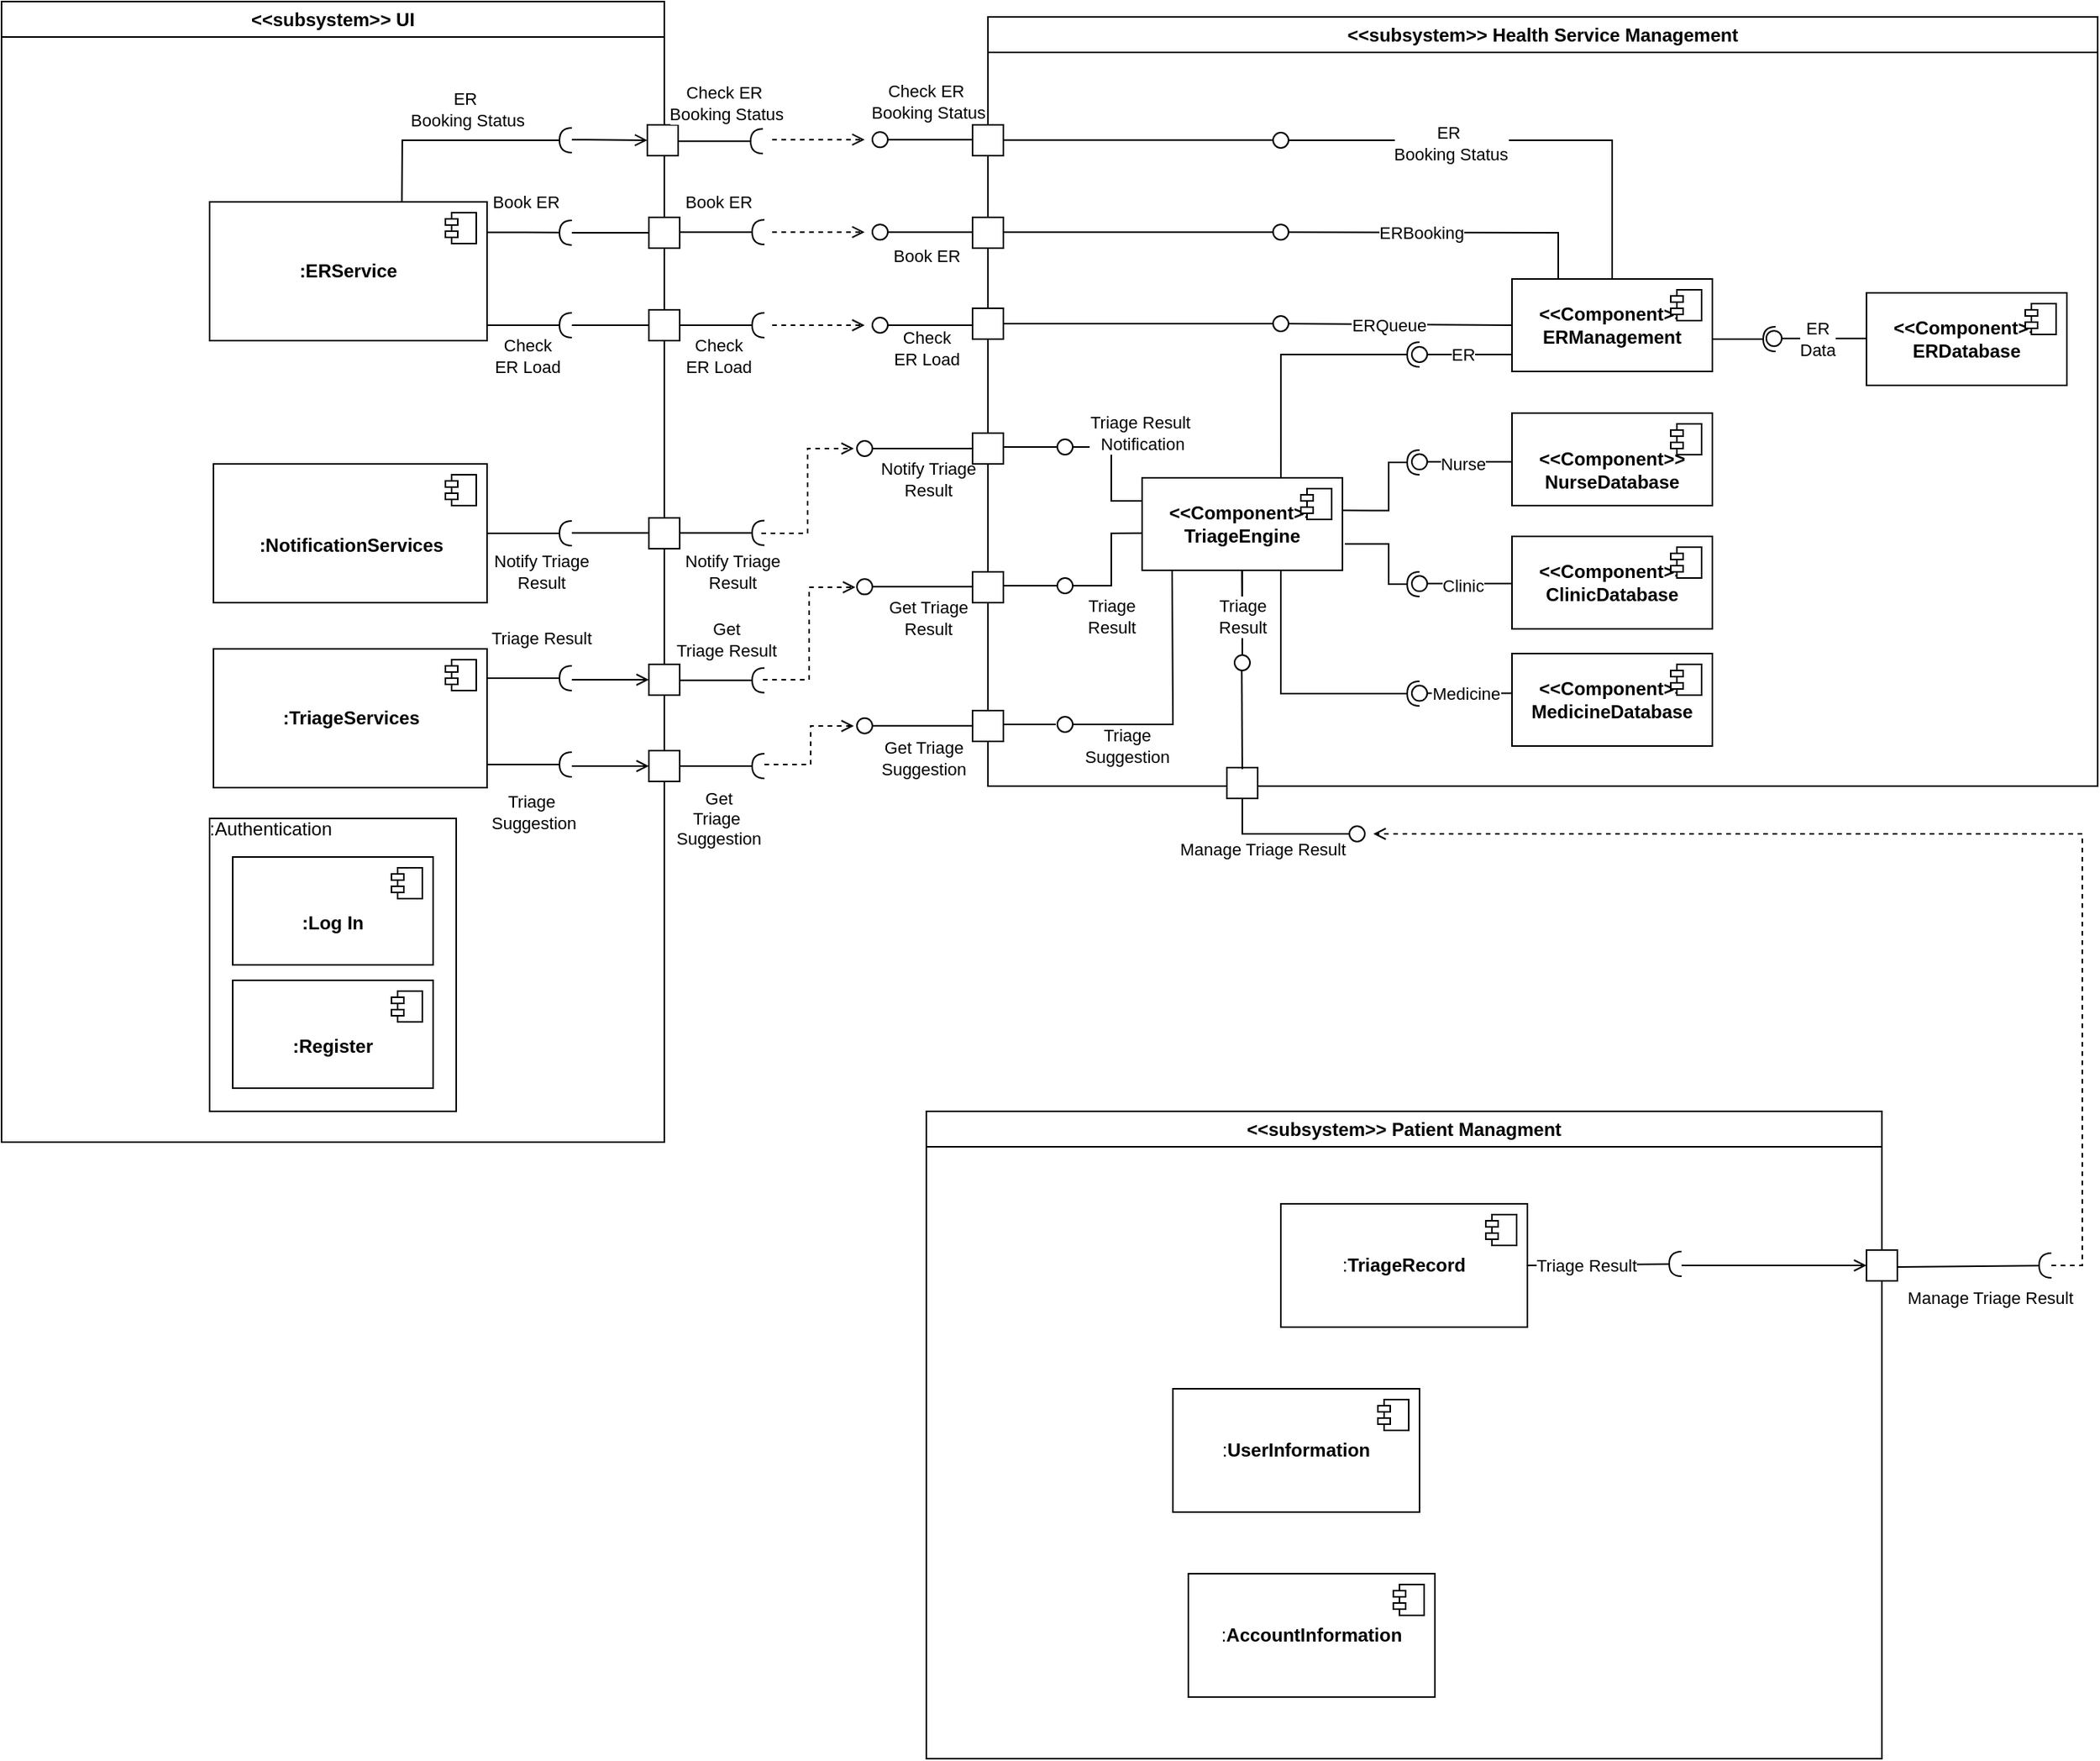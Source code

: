 <mxfile version="22.0.4" type="github">
  <diagram name="Page-1" id="Bvtf4x1M2FmmLPmgVMMP">
    <mxGraphModel dx="2284" dy="1811" grid="1" gridSize="10" guides="1" tooltips="1" connect="1" arrows="1" fold="1" page="1" pageScale="1" pageWidth="850" pageHeight="1100" math="0" shadow="0">
      <root>
        <mxCell id="0" />
        <mxCell id="1" parent="0" />
        <mxCell id="542AWMEH_CubDqkKcl6f-2" value="&amp;lt;&amp;lt;subsystem&amp;gt;&amp;gt; UI" style="swimlane;whiteSpace=wrap;html=1;" parent="1" vertex="1">
          <mxGeometry x="-330" y="-330" width="430" height="740" as="geometry" />
        </mxCell>
        <mxCell id="D7V-zqjvEWEseroNzZOa-314" value="" style="rounded=0;orthogonalLoop=1;jettySize=auto;html=1;endArrow=halfCircle;endFill=0;endSize=6;strokeWidth=1;sketch=0;fontSize=12;edgeStyle=elbowEdgeStyle;exitX=0.693;exitY=-0.006;exitDx=0;exitDy=0;exitPerimeter=0;" parent="542AWMEH_CubDqkKcl6f-2" source="D7V-zqjvEWEseroNzZOa-282" edge="1">
          <mxGeometry relative="1" as="geometry">
            <mxPoint x="315" y="94.58" as="sourcePoint" />
            <mxPoint x="370" y="90" as="targetPoint" />
            <Array as="points">
              <mxPoint x="260" y="110" />
            </Array>
          </mxGeometry>
        </mxCell>
        <mxCell id="D7V-zqjvEWEseroNzZOa-315" value="&lt;div&gt;ER&amp;nbsp;&lt;/div&gt;&lt;div&gt;Booking Status&lt;/div&gt;" style="edgeLabel;html=1;align=center;verticalAlign=middle;resizable=0;points=[];" parent="D7V-zqjvEWEseroNzZOa-314" vertex="1" connectable="0">
          <mxGeometry x="0.18" y="-2" relative="1" as="geometry">
            <mxPoint x="-7" y="-22" as="offset" />
          </mxGeometry>
        </mxCell>
        <mxCell id="D7V-zqjvEWEseroNzZOa-316" value="" style="endArrow=open;html=1;rounded=0;entryX=0;entryY=0.5;entryDx=0;entryDy=0;endFill=0;" parent="542AWMEH_CubDqkKcl6f-2" target="D7V-zqjvEWEseroNzZOa-317" edge="1">
          <mxGeometry width="50" height="50" relative="1" as="geometry">
            <mxPoint x="370" y="89.58" as="sourcePoint" />
            <mxPoint x="430" y="89.58" as="targetPoint" />
          </mxGeometry>
        </mxCell>
        <mxCell id="542AWMEH_CubDqkKcl6f-1" value="&amp;lt;&amp;lt;subsystem&amp;gt;&amp;gt; Health Service Management" style="swimlane;whiteSpace=wrap;html=1;glass=0;fillColor=#FFFFFF;" parent="1" vertex="1">
          <mxGeometry x="310" y="-320" width="720" height="499" as="geometry" />
        </mxCell>
        <mxCell id="D7V-zqjvEWEseroNzZOa-322" value="" style="endArrow=oval;html=1;rounded=0;endFill=0;endSize=10;exitX=0.5;exitY=0;exitDx=0;exitDy=0;edgeStyle=elbowEdgeStyle;" parent="542AWMEH_CubDqkKcl6f-1" source="D7V-zqjvEWEseroNzZOa-237" edge="1">
          <mxGeometry width="50" height="50" relative="1" as="geometry">
            <mxPoint x="370" y="140.43" as="sourcePoint" />
            <mxPoint x="190" y="80" as="targetPoint" />
            <Array as="points">
              <mxPoint x="405" y="90" />
            </Array>
          </mxGeometry>
        </mxCell>
        <mxCell id="D7V-zqjvEWEseroNzZOa-330" value="ER&amp;nbsp;&lt;div align=&quot;center&quot;&gt;Booking Status&lt;/div&gt;" style="edgeLabel;html=1;align=center;verticalAlign=middle;resizable=0;points=[];" parent="D7V-zqjvEWEseroNzZOa-322" vertex="1" connectable="0">
          <mxGeometry x="0.274" y="2" relative="1" as="geometry">
            <mxPoint x="-1" as="offset" />
          </mxGeometry>
        </mxCell>
        <mxCell id="D7V-zqjvEWEseroNzZOa-327" value="" style="rounded=0;whiteSpace=wrap;html=1;" parent="542AWMEH_CubDqkKcl6f-1" vertex="1">
          <mxGeometry x="-10" y="70" width="20" height="20" as="geometry" />
        </mxCell>
        <mxCell id="D7V-zqjvEWEseroNzZOa-329" value="" style="endArrow=none;html=1;rounded=0;" parent="542AWMEH_CubDqkKcl6f-1" edge="1">
          <mxGeometry width="50" height="50" relative="1" as="geometry">
            <mxPoint x="10" y="79.91" as="sourcePoint" />
            <mxPoint x="185" y="79.91" as="targetPoint" />
          </mxGeometry>
        </mxCell>
        <mxCell id="542AWMEH_CubDqkKcl6f-3" value="&amp;lt;&amp;lt;subsystem&amp;gt;&amp;gt; Patient Managment" style="swimlane;whiteSpace=wrap;html=1;" parent="1" vertex="1">
          <mxGeometry x="270" y="390" width="620" height="420" as="geometry" />
        </mxCell>
        <mxCell id="542AWMEH_CubDqkKcl6f-63" value=":&lt;b&gt;UserInformation&lt;/b&gt;" style="html=1;dropTarget=0;whiteSpace=wrap;" parent="542AWMEH_CubDqkKcl6f-3" vertex="1">
          <mxGeometry x="160" y="180" width="160" height="80" as="geometry" />
        </mxCell>
        <mxCell id="542AWMEH_CubDqkKcl6f-64" value="" style="shape=module;jettyWidth=8;jettyHeight=4;" parent="542AWMEH_CubDqkKcl6f-63" vertex="1">
          <mxGeometry x="1" width="20" height="20" relative="1" as="geometry">
            <mxPoint x="-27" y="7" as="offset" />
          </mxGeometry>
        </mxCell>
        <mxCell id="542AWMEH_CubDqkKcl6f-65" value=":&lt;b&gt;AccountInformation&lt;/b&gt;" style="html=1;dropTarget=0;whiteSpace=wrap;" parent="542AWMEH_CubDqkKcl6f-3" vertex="1">
          <mxGeometry x="170" y="300" width="160" height="80" as="geometry" />
        </mxCell>
        <mxCell id="542AWMEH_CubDqkKcl6f-66" value="" style="shape=module;jettyWidth=8;jettyHeight=4;" parent="542AWMEH_CubDqkKcl6f-65" vertex="1">
          <mxGeometry x="1" width="20" height="20" relative="1" as="geometry">
            <mxPoint x="-27" y="7" as="offset" />
          </mxGeometry>
        </mxCell>
        <mxCell id="542AWMEH_CubDqkKcl6f-78" value=":&lt;b&gt;TriageRecord&lt;/b&gt;" style="html=1;dropTarget=0;whiteSpace=wrap;" parent="542AWMEH_CubDqkKcl6f-3" vertex="1">
          <mxGeometry x="230" y="60" width="160" height="80" as="geometry" />
        </mxCell>
        <mxCell id="542AWMEH_CubDqkKcl6f-79" value="" style="shape=module;jettyWidth=8;jettyHeight=4;" parent="542AWMEH_CubDqkKcl6f-78" vertex="1">
          <mxGeometry x="1" width="20" height="20" relative="1" as="geometry">
            <mxPoint x="-27" y="7" as="offset" />
          </mxGeometry>
        </mxCell>
        <mxCell id="542AWMEH_CubDqkKcl6f-36" value="" style="rounded=0;orthogonalLoop=1;jettySize=auto;html=1;endArrow=halfCircle;endFill=0;endSize=6;strokeWidth=1;sketch=0;fontSize=12;curved=1;exitX=1;exitY=0.5;exitDx=0;exitDy=0;" parent="542AWMEH_CubDqkKcl6f-3" source="542AWMEH_CubDqkKcl6f-78" edge="1">
          <mxGeometry relative="1" as="geometry">
            <mxPoint x="230" y="99.41" as="sourcePoint" />
            <mxPoint x="490" y="99" as="targetPoint" />
          </mxGeometry>
        </mxCell>
        <mxCell id="D7V-zqjvEWEseroNzZOa-333" value="Triage Result" style="edgeLabel;html=1;align=center;verticalAlign=middle;resizable=0;points=[];" parent="542AWMEH_CubDqkKcl6f-36" vertex="1" connectable="0">
          <mxGeometry x="-0.24" relative="1" as="geometry">
            <mxPoint as="offset" />
          </mxGeometry>
        </mxCell>
        <mxCell id="D7V-zqjvEWEseroNzZOa-22" value="" style="endArrow=open;html=1;rounded=0;endFill=0;" parent="542AWMEH_CubDqkKcl6f-3" edge="1">
          <mxGeometry width="50" height="50" relative="1" as="geometry">
            <mxPoint x="490" y="100" as="sourcePoint" />
            <mxPoint x="610" y="100" as="targetPoint" />
          </mxGeometry>
        </mxCell>
        <mxCell id="D7V-zqjvEWEseroNzZOa-23" value="" style="rounded=0;whiteSpace=wrap;html=1;" parent="542AWMEH_CubDqkKcl6f-3" vertex="1">
          <mxGeometry x="610" y="90" width="20" height="20" as="geometry" />
        </mxCell>
        <mxCell id="542AWMEH_CubDqkKcl6f-47" value="" style="ellipse;whiteSpace=wrap;html=1;align=center;aspect=fixed;fillColor=none;strokeColor=none;resizable=0;perimeter=centerPerimeter;rotatable=0;allowArrows=0;points=[];outlineConnect=1;" parent="1" vertex="1">
          <mxGeometry x="160" y="-240" width="10" height="10" as="geometry" />
        </mxCell>
        <mxCell id="D7V-zqjvEWEseroNzZOa-20" value="" style="endArrow=oval;html=1;rounded=0;endFill=0;endSize=10;exitX=0.5;exitY=1;exitDx=0;exitDy=0;" parent="1" edge="1">
          <mxGeometry width="50" height="50" relative="1" as="geometry">
            <mxPoint x="475" y="187" as="sourcePoint" />
            <mxPoint x="549.5" y="210" as="targetPoint" />
            <Array as="points">
              <mxPoint x="475" y="210" />
            </Array>
          </mxGeometry>
        </mxCell>
        <mxCell id="D7V-zqjvEWEseroNzZOa-21" value="Manage Triage Result" style="edgeLabel;html=1;align=center;verticalAlign=middle;resizable=0;points=[];" parent="D7V-zqjvEWEseroNzZOa-20" vertex="1" connectable="0">
          <mxGeometry x="0.06" y="1" relative="1" as="geometry">
            <mxPoint x="-16" y="11" as="offset" />
          </mxGeometry>
        </mxCell>
        <mxCell id="D7V-zqjvEWEseroNzZOa-24" value="" style="rounded=0;orthogonalLoop=1;jettySize=auto;html=1;endArrow=halfCircle;endFill=0;endSize=6;strokeWidth=1;sketch=0;fontSize=12;curved=1;exitX=1;exitY=0.5;exitDx=0;exitDy=0;" parent="1" edge="1">
          <mxGeometry relative="1" as="geometry">
            <mxPoint x="900" y="491" as="sourcePoint" />
            <mxPoint x="1000" y="490" as="targetPoint" />
          </mxGeometry>
        </mxCell>
        <mxCell id="D7V-zqjvEWEseroNzZOa-26" value="Manage Triage Result" style="edgeLabel;html=1;align=center;verticalAlign=middle;resizable=0;points=[];" parent="D7V-zqjvEWEseroNzZOa-24" vertex="1" connectable="0">
          <mxGeometry x="0.18" y="-2" relative="1" as="geometry">
            <mxPoint x="1" y="18" as="offset" />
          </mxGeometry>
        </mxCell>
        <mxCell id="D7V-zqjvEWEseroNzZOa-25" value="" style="endArrow=open;html=1;rounded=0;endFill=0;dashed=1;" parent="1" edge="1">
          <mxGeometry width="50" height="50" relative="1" as="geometry">
            <mxPoint x="1000" y="490" as="sourcePoint" />
            <mxPoint x="560" y="210" as="targetPoint" />
            <Array as="points">
              <mxPoint x="1020" y="490" />
              <mxPoint x="1020" y="370" />
              <mxPoint x="1020" y="210" />
            </Array>
          </mxGeometry>
        </mxCell>
        <mxCell id="D7V-zqjvEWEseroNzZOa-39" value="" style="rounded=0;orthogonalLoop=1;jettySize=auto;html=1;endArrow=halfCircle;endFill=0;endSize=6;strokeWidth=1;sketch=0;fontSize=12;curved=1;exitX=1;exitY=0.5;exitDx=0;exitDy=0;" parent="1" edge="1">
          <mxGeometry relative="1" as="geometry">
            <mxPoint x="110" y="-120" as="sourcePoint" />
            <mxPoint x="165" y="-120" as="targetPoint" />
          </mxGeometry>
        </mxCell>
        <mxCell id="D7V-zqjvEWEseroNzZOa-41" value="" style="endArrow=open;html=1;rounded=0;dashed=1;endFill=0;" parent="1" edge="1">
          <mxGeometry width="50" height="50" relative="1" as="geometry">
            <mxPoint x="170" y="-120" as="sourcePoint" />
            <mxPoint x="230" y="-120" as="targetPoint" />
          </mxGeometry>
        </mxCell>
        <mxCell id="D7V-zqjvEWEseroNzZOa-94" value="" style="rounded=0;orthogonalLoop=1;jettySize=auto;html=1;endArrow=halfCircle;endFill=0;endSize=6;strokeWidth=1;sketch=0;fontSize=12;curved=1;exitX=1;exitY=0.5;exitDx=0;exitDy=0;" parent="1" edge="1">
          <mxGeometry relative="1" as="geometry">
            <mxPoint x="110" y="14.71" as="sourcePoint" />
            <mxPoint x="165" y="14.71" as="targetPoint" />
          </mxGeometry>
        </mxCell>
        <mxCell id="D7V-zqjvEWEseroNzZOa-96" value="" style="endArrow=open;html=1;rounded=0;dashed=1;endFill=0;" parent="1" edge="1">
          <mxGeometry width="50" height="50" relative="1" as="geometry">
            <mxPoint x="163" y="15" as="sourcePoint" />
            <mxPoint x="223" y="-40" as="targetPoint" />
            <Array as="points">
              <mxPoint x="193" y="15" />
              <mxPoint x="193" y="-40" />
            </Array>
          </mxGeometry>
        </mxCell>
        <mxCell id="D7V-zqjvEWEseroNzZOa-101" value="" style="rounded=0;orthogonalLoop=1;jettySize=auto;html=1;endArrow=halfCircle;endFill=0;endSize=6;strokeWidth=1;sketch=0;fontSize=12;curved=1;exitX=1;exitY=0.5;exitDx=0;exitDy=0;" parent="1" edge="1">
          <mxGeometry relative="1" as="geometry">
            <mxPoint x="110" y="166" as="sourcePoint" />
            <mxPoint x="165" y="166" as="targetPoint" />
          </mxGeometry>
        </mxCell>
        <mxCell id="D7V-zqjvEWEseroNzZOa-107" value="" style="rounded=0;orthogonalLoop=1;jettySize=auto;html=1;endArrow=halfCircle;endFill=0;endSize=6;strokeWidth=1;sketch=0;fontSize=12;curved=1;exitX=1;exitY=0.5;exitDx=0;exitDy=0;" parent="1" edge="1">
          <mxGeometry relative="1" as="geometry">
            <mxPoint x="110" y="110.35" as="sourcePoint" />
            <mxPoint x="165" y="110.35" as="targetPoint" />
          </mxGeometry>
        </mxCell>
        <mxCell id="D7V-zqjvEWEseroNzZOa-113" value="" style="endArrow=open;html=1;rounded=0;dashed=1;endFill=0;" parent="1" edge="1">
          <mxGeometry width="50" height="50" relative="1" as="geometry">
            <mxPoint x="164" y="110" as="sourcePoint" />
            <mxPoint x="224" y="50" as="targetPoint" />
            <Array as="points">
              <mxPoint x="194" y="110" />
              <mxPoint x="194" y="50" />
            </Array>
          </mxGeometry>
        </mxCell>
        <mxCell id="D7V-zqjvEWEseroNzZOa-120" value="" style="endArrow=open;html=1;rounded=0;dashed=1;endFill=0;" parent="1" edge="1">
          <mxGeometry width="50" height="50" relative="1" as="geometry">
            <mxPoint x="165" y="165" as="sourcePoint" />
            <mxPoint x="223" y="140" as="targetPoint" />
            <Array as="points">
              <mxPoint x="195" y="165" />
              <mxPoint x="195" y="140" />
            </Array>
          </mxGeometry>
        </mxCell>
        <mxCell id="D7V-zqjvEWEseroNzZOa-157" value="" style="ellipse;whiteSpace=wrap;html=1;align=center;aspect=fixed;fillColor=none;strokeColor=none;resizable=0;perimeter=centerPerimeter;rotatable=0;allowArrows=0;points=[];outlineConnect=1;" parent="1" vertex="1">
          <mxGeometry x="230" y="130" width="10" height="10" as="geometry" />
        </mxCell>
        <mxCell id="D7V-zqjvEWEseroNzZOa-158" value="" style="ellipse;whiteSpace=wrap;html=1;align=center;aspect=fixed;fillColor=none;strokeColor=none;resizable=0;perimeter=centerPerimeter;rotatable=0;allowArrows=0;points=[];outlineConnect=1;" parent="1" vertex="1">
          <mxGeometry x="230" y="110" width="10" height="10" as="geometry" />
        </mxCell>
        <mxCell id="D7V-zqjvEWEseroNzZOa-159" value="" style="endArrow=oval;html=1;rounded=0;endFill=0;endSize=10;" parent="1" edge="1">
          <mxGeometry width="50" height="50" relative="1" as="geometry">
            <mxPoint x="300" y="-120" as="sourcePoint" />
            <mxPoint x="240" y="-120" as="targetPoint" />
          </mxGeometry>
        </mxCell>
        <mxCell id="D7V-zqjvEWEseroNzZOa-160" value="&lt;div&gt;Check&lt;/div&gt;&lt;div&gt;ER Load&lt;/div&gt;" style="edgeLabel;html=1;align=center;verticalAlign=middle;resizable=0;points=[];" parent="D7V-zqjvEWEseroNzZOa-159" vertex="1" connectable="0">
          <mxGeometry x="0.076" relative="1" as="geometry">
            <mxPoint x="2" y="15" as="offset" />
          </mxGeometry>
        </mxCell>
        <mxCell id="D7V-zqjvEWEseroNzZOa-163" value="" style="endArrow=oval;html=1;rounded=0;endFill=0;endSize=10;" parent="1" edge="1">
          <mxGeometry width="50" height="50" relative="1" as="geometry">
            <mxPoint x="300" y="-40" as="sourcePoint" />
            <mxPoint x="230" y="-40" as="targetPoint" />
          </mxGeometry>
        </mxCell>
        <mxCell id="D7V-zqjvEWEseroNzZOa-164" value="&lt;div&gt;Notify Triage&lt;/div&gt;&lt;div&gt;Result&lt;br&gt;&lt;/div&gt;" style="edgeLabel;html=1;align=center;verticalAlign=middle;resizable=0;points=[];" parent="D7V-zqjvEWEseroNzZOa-163" vertex="1" connectable="0">
          <mxGeometry x="0.076" relative="1" as="geometry">
            <mxPoint x="8" y="20" as="offset" />
          </mxGeometry>
        </mxCell>
        <mxCell id="D7V-zqjvEWEseroNzZOa-165" value="" style="endArrow=oval;html=1;rounded=0;endFill=0;endSize=10;" parent="1" edge="1">
          <mxGeometry width="50" height="50" relative="1" as="geometry">
            <mxPoint x="300" y="49.68" as="sourcePoint" />
            <mxPoint x="230" y="49.68" as="targetPoint" />
          </mxGeometry>
        </mxCell>
        <mxCell id="D7V-zqjvEWEseroNzZOa-166" value="&lt;div&gt;Get Triage&lt;/div&gt;&lt;div&gt;Result&lt;br&gt;&lt;/div&gt;" style="edgeLabel;html=1;align=center;verticalAlign=middle;resizable=0;points=[];" parent="D7V-zqjvEWEseroNzZOa-165" vertex="1" connectable="0">
          <mxGeometry x="0.076" relative="1" as="geometry">
            <mxPoint x="8" y="20" as="offset" />
          </mxGeometry>
        </mxCell>
        <mxCell id="D7V-zqjvEWEseroNzZOa-168" value="" style="endArrow=oval;html=1;rounded=0;endFill=0;endSize=10;" parent="1" edge="1">
          <mxGeometry width="50" height="50" relative="1" as="geometry">
            <mxPoint x="300" y="139.84" as="sourcePoint" />
            <mxPoint x="230" y="139.84" as="targetPoint" />
          </mxGeometry>
        </mxCell>
        <mxCell id="D7V-zqjvEWEseroNzZOa-169" value="&lt;div&gt;Get Triage&lt;/div&gt;&lt;div&gt;Suggestion&lt;br&gt;&lt;/div&gt;" style="edgeLabel;html=1;align=center;verticalAlign=middle;resizable=0;points=[];" parent="D7V-zqjvEWEseroNzZOa-168" vertex="1" connectable="0">
          <mxGeometry x="0.076" relative="1" as="geometry">
            <mxPoint x="5" y="21" as="offset" />
          </mxGeometry>
        </mxCell>
        <mxCell id="D7V-zqjvEWEseroNzZOa-173" value=":Authentication" style="verticalAlign=top;align=left;overflow=fill;fontSize=12;fontFamily=Helvetica;html=1;whiteSpace=wrap;" parent="1" vertex="1">
          <mxGeometry x="-195" y="200" width="160" height="190" as="geometry" />
        </mxCell>
        <mxCell id="D7V-zqjvEWEseroNzZOa-176" value="&lt;br&gt;&lt;b&gt;:Register&lt;/b&gt;" style="html=1;dropTarget=0;whiteSpace=wrap;" parent="1" vertex="1">
          <mxGeometry x="-180" y="305" width="130" height="70" as="geometry" />
        </mxCell>
        <mxCell id="D7V-zqjvEWEseroNzZOa-177" value="" style="shape=module;jettyWidth=8;jettyHeight=4;" parent="D7V-zqjvEWEseroNzZOa-176" vertex="1">
          <mxGeometry x="1" width="20" height="20" relative="1" as="geometry">
            <mxPoint x="-27" y="7" as="offset" />
          </mxGeometry>
        </mxCell>
        <mxCell id="D7V-zqjvEWEseroNzZOa-178" value="&lt;br&gt;&lt;b&gt;:Log In&lt;/b&gt;" style="html=1;dropTarget=0;whiteSpace=wrap;" parent="1" vertex="1">
          <mxGeometry x="-180" y="225" width="130" height="70" as="geometry" />
        </mxCell>
        <mxCell id="D7V-zqjvEWEseroNzZOa-199" value="" style="ellipse;whiteSpace=wrap;html=1;align=center;aspect=fixed;fillColor=none;strokeColor=none;resizable=0;perimeter=centerPerimeter;rotatable=0;allowArrows=0;points=[];outlineConnect=1;" parent="1" vertex="1">
          <mxGeometry x="-100" y="285" width="10" height="10" as="geometry" />
        </mxCell>
        <mxCell id="D7V-zqjvEWEseroNzZOa-213" value="" style="rounded=0;orthogonalLoop=1;jettySize=auto;html=1;endArrow=halfCircle;endFill=0;endSize=6;strokeWidth=1;sketch=0;fontSize=12;curved=1;exitX=1;exitY=0.5;exitDx=0;exitDy=0;" parent="1" edge="1">
          <mxGeometry relative="1" as="geometry">
            <mxPoint x="110" y="-180.32" as="sourcePoint" />
            <mxPoint x="165" y="-180.32" as="targetPoint" />
          </mxGeometry>
        </mxCell>
        <mxCell id="D7V-zqjvEWEseroNzZOa-215" value="" style="endArrow=open;html=1;rounded=0;dashed=1;endFill=0;" parent="1" edge="1">
          <mxGeometry width="50" height="50" relative="1" as="geometry">
            <mxPoint x="170" y="-180.43" as="sourcePoint" />
            <mxPoint x="230" y="-180.43" as="targetPoint" />
          </mxGeometry>
        </mxCell>
        <mxCell id="D7V-zqjvEWEseroNzZOa-216" value="" style="endArrow=oval;html=1;rounded=0;endFill=0;endSize=10;" parent="1" edge="1">
          <mxGeometry width="50" height="50" relative="1" as="geometry">
            <mxPoint x="300" y="-180.43" as="sourcePoint" />
            <mxPoint x="240" y="-180.43" as="targetPoint" />
          </mxGeometry>
        </mxCell>
        <mxCell id="D7V-zqjvEWEseroNzZOa-217" value="Book ER" style="edgeLabel;html=1;align=center;verticalAlign=middle;resizable=0;points=[];" parent="D7V-zqjvEWEseroNzZOa-216" vertex="1" connectable="0">
          <mxGeometry x="0.076" relative="1" as="geometry">
            <mxPoint x="2" y="15" as="offset" />
          </mxGeometry>
        </mxCell>
        <mxCell id="D7V-zqjvEWEseroNzZOa-228" value="" style="endArrow=none;html=1;rounded=0;exitX=0.5;exitY=0;exitDx=0;exitDy=0;" parent="1" edge="1">
          <mxGeometry width="50" height="50" relative="1" as="geometry">
            <mxPoint x="475.0" y="89" as="sourcePoint" />
            <mxPoint x="474.66" y="25" as="targetPoint" />
          </mxGeometry>
        </mxCell>
        <mxCell id="D7V-zqjvEWEseroNzZOa-229" value="" style="rounded=0;whiteSpace=wrap;html=1;" parent="1" vertex="1">
          <mxGeometry x="465" y="167" width="20" height="20" as="geometry" />
        </mxCell>
        <mxCell id="D7V-zqjvEWEseroNzZOa-230" value="&lt;div&gt;&lt;b&gt;&amp;lt;&amp;lt;Component&amp;gt;&amp;gt;&lt;/b&gt;&lt;/div&gt;&lt;b&gt;ERDatabase&lt;/b&gt;" style="html=1;dropTarget=0;whiteSpace=wrap;" parent="1" vertex="1">
          <mxGeometry x="880" y="-141" width="130" height="60" as="geometry" />
        </mxCell>
        <mxCell id="D7V-zqjvEWEseroNzZOa-231" value="" style="shape=module;jettyWidth=8;jettyHeight=4;" parent="D7V-zqjvEWEseroNzZOa-230" vertex="1">
          <mxGeometry x="1" width="20" height="20" relative="1" as="geometry">
            <mxPoint x="-27" y="7" as="offset" />
          </mxGeometry>
        </mxCell>
        <mxCell id="D7V-zqjvEWEseroNzZOa-232" value="" style="rounded=0;whiteSpace=wrap;html=1;" parent="1" vertex="1">
          <mxGeometry x="300" y="-190" width="20" height="20" as="geometry" />
        </mxCell>
        <mxCell id="D7V-zqjvEWEseroNzZOa-233" value="" style="endArrow=none;html=1;rounded=0;" parent="1" edge="1">
          <mxGeometry width="50" height="50" relative="1" as="geometry">
            <mxPoint x="320" y="-180.43" as="sourcePoint" />
            <mxPoint x="495" y="-180.43" as="targetPoint" />
          </mxGeometry>
        </mxCell>
        <mxCell id="D7V-zqjvEWEseroNzZOa-234" value="" style="endArrow=oval;html=1;rounded=0;endFill=0;exitX=0;exitY=0.5;exitDx=0;exitDy=0;endSize=10;" parent="1" edge="1">
          <mxGeometry width="50" height="50" relative="1" as="geometry">
            <mxPoint x="880" y="-111.43" as="sourcePoint" />
            <mxPoint x="820" y="-111.43" as="targetPoint" />
          </mxGeometry>
        </mxCell>
        <mxCell id="D7V-zqjvEWEseroNzZOa-235" value="&lt;div&gt;ER&lt;/div&gt;&lt;div&gt;Data&lt;/div&gt;" style="edgeLabel;html=1;align=center;verticalAlign=middle;resizable=0;points=[];" parent="D7V-zqjvEWEseroNzZOa-234" vertex="1" connectable="0">
          <mxGeometry x="0.076" relative="1" as="geometry">
            <mxPoint as="offset" />
          </mxGeometry>
        </mxCell>
        <mxCell id="D7V-zqjvEWEseroNzZOa-236" value="" style="rounded=0;orthogonalLoop=1;jettySize=auto;html=1;endArrow=halfCircle;endFill=0;endSize=6;strokeWidth=1;sketch=0;fontSize=12;exitX=1;exitY=0.5;exitDx=0;exitDy=0;edgeStyle=orthogonalEdgeStyle;" parent="1" edge="1">
          <mxGeometry relative="1" as="geometry">
            <mxPoint x="780" y="-111" as="sourcePoint" />
            <mxPoint x="821" y="-111" as="targetPoint" />
            <Array as="points">
              <mxPoint x="790" y="-111" />
              <mxPoint x="790" y="-111" />
            </Array>
          </mxGeometry>
        </mxCell>
        <mxCell id="D7V-zqjvEWEseroNzZOa-237" value="&lt;div&gt;&lt;b&gt;&amp;lt;&amp;lt;Component&amp;gt;&amp;gt;&lt;/b&gt;&lt;/div&gt;&lt;b&gt;ERManagement&lt;/b&gt;" style="html=1;dropTarget=0;whiteSpace=wrap;" parent="1" vertex="1">
          <mxGeometry x="650" y="-150" width="130" height="60" as="geometry" />
        </mxCell>
        <mxCell id="D7V-zqjvEWEseroNzZOa-238" value="" style="shape=module;jettyWidth=8;jettyHeight=4;" parent="D7V-zqjvEWEseroNzZOa-237" vertex="1">
          <mxGeometry x="1" width="20" height="20" relative="1" as="geometry">
            <mxPoint x="-27" y="7" as="offset" />
          </mxGeometry>
        </mxCell>
        <mxCell id="D7V-zqjvEWEseroNzZOa-239" value="&lt;div&gt;&lt;b&gt;&amp;lt;&amp;lt;Component&amp;gt;&amp;gt;&lt;/b&gt;&lt;/div&gt;&lt;div&gt;&lt;b&gt;TriageEngine&lt;/b&gt;&lt;/div&gt;" style="html=1;dropTarget=0;whiteSpace=wrap;" parent="1" vertex="1">
          <mxGeometry x="410" y="-21" width="130" height="60" as="geometry" />
        </mxCell>
        <mxCell id="D7V-zqjvEWEseroNzZOa-240" value="" style="shape=module;jettyWidth=8;jettyHeight=4;" parent="D7V-zqjvEWEseroNzZOa-239" vertex="1">
          <mxGeometry x="1" width="20" height="20" relative="1" as="geometry">
            <mxPoint x="-27" y="7" as="offset" />
          </mxGeometry>
        </mxCell>
        <mxCell id="D7V-zqjvEWEseroNzZOa-241" value="&lt;br&gt;&lt;div&gt;&lt;b&gt;&amp;lt;&amp;lt;Component&amp;gt;&amp;gt;&lt;/b&gt;&lt;/div&gt;&lt;b&gt;NurseDatabase&lt;/b&gt;" style="html=1;dropTarget=0;whiteSpace=wrap;" parent="1" vertex="1">
          <mxGeometry x="650" y="-63" width="130" height="60" as="geometry" />
        </mxCell>
        <mxCell id="D7V-zqjvEWEseroNzZOa-242" value="" style="shape=module;jettyWidth=8;jettyHeight=4;" parent="D7V-zqjvEWEseroNzZOa-241" vertex="1">
          <mxGeometry x="1" width="20" height="20" relative="1" as="geometry">
            <mxPoint x="-27" y="7" as="offset" />
          </mxGeometry>
        </mxCell>
        <mxCell id="D7V-zqjvEWEseroNzZOa-243" value="&lt;div&gt;&lt;b&gt;&amp;lt;&amp;lt;Component&amp;gt;&amp;gt;&lt;/b&gt;&lt;/div&gt;&lt;b&gt;MedicineDatabase&lt;/b&gt;" style="html=1;dropTarget=0;whiteSpace=wrap;" parent="1" vertex="1">
          <mxGeometry x="650" y="93" width="130" height="60" as="geometry" />
        </mxCell>
        <mxCell id="D7V-zqjvEWEseroNzZOa-244" value="" style="shape=module;jettyWidth=8;jettyHeight=4;" parent="D7V-zqjvEWEseroNzZOa-243" vertex="1">
          <mxGeometry x="1" width="20" height="20" relative="1" as="geometry">
            <mxPoint x="-27" y="7" as="offset" />
          </mxGeometry>
        </mxCell>
        <mxCell id="D7V-zqjvEWEseroNzZOa-245" value="" style="rounded=0;orthogonalLoop=1;jettySize=auto;html=1;endArrow=halfCircle;endFill=0;endSize=6;strokeWidth=1;sketch=0;fontSize=12;exitX=0.693;exitY=0.008;exitDx=0;exitDy=0;exitPerimeter=0;edgeStyle=orthogonalEdgeStyle;" parent="1" source="D7V-zqjvEWEseroNzZOa-239" edge="1">
          <mxGeometry relative="1" as="geometry">
            <mxPoint x="580" y="-101" as="sourcePoint" />
            <mxPoint x="590" y="-101" as="targetPoint" />
            <Array as="points">
              <mxPoint x="500" y="-101" />
            </Array>
          </mxGeometry>
        </mxCell>
        <mxCell id="D7V-zqjvEWEseroNzZOa-246" value="" style="rounded=0;orthogonalLoop=1;jettySize=auto;html=1;endArrow=halfCircle;endFill=0;endSize=6;strokeWidth=1;sketch=0;fontSize=12;exitX=0.996;exitY=0.353;exitDx=0;exitDy=0;edgeStyle=orthogonalEdgeStyle;exitPerimeter=0;" parent="1" source="D7V-zqjvEWEseroNzZOa-239" edge="1">
          <mxGeometry relative="1" as="geometry">
            <mxPoint x="540" y="-71" as="sourcePoint" />
            <mxPoint x="590" y="-31" as="targetPoint" />
            <Array as="points">
              <mxPoint x="570" />
              <mxPoint x="570" y="-31" />
            </Array>
          </mxGeometry>
        </mxCell>
        <mxCell id="D7V-zqjvEWEseroNzZOa-247" value="" style="rounded=0;orthogonalLoop=1;jettySize=auto;html=1;endArrow=halfCircle;endFill=0;endSize=6;strokeWidth=1;sketch=0;fontSize=12;edgeStyle=orthogonalEdgeStyle;" parent="1" edge="1">
          <mxGeometry relative="1" as="geometry">
            <mxPoint x="500" y="39" as="sourcePoint" />
            <mxPoint x="590" y="119" as="targetPoint" />
            <Array as="points">
              <mxPoint x="500" y="119" />
            </Array>
          </mxGeometry>
        </mxCell>
        <mxCell id="D7V-zqjvEWEseroNzZOa-248" value="" style="endArrow=oval;html=1;rounded=0;endFill=0;exitX=0;exitY=0.5;exitDx=0;exitDy=0;endSize=10;" parent="1" edge="1">
          <mxGeometry width="50" height="50" relative="1" as="geometry">
            <mxPoint x="650" y="-31.33" as="sourcePoint" />
            <mxPoint x="590" y="-31.33" as="targetPoint" />
          </mxGeometry>
        </mxCell>
        <mxCell id="D7V-zqjvEWEseroNzZOa-249" value="Nurse" style="edgeLabel;html=1;align=center;verticalAlign=middle;resizable=0;points=[];" parent="D7V-zqjvEWEseroNzZOa-248" vertex="1" connectable="0">
          <mxGeometry x="0.06" y="1" relative="1" as="geometry">
            <mxPoint as="offset" />
          </mxGeometry>
        </mxCell>
        <mxCell id="D7V-zqjvEWEseroNzZOa-250" value="Medicine" style="endArrow=oval;html=1;rounded=0;endFill=0;exitX=0;exitY=0.5;exitDx=0;exitDy=0;endSize=10;" parent="1" edge="1">
          <mxGeometry width="50" height="50" relative="1" as="geometry">
            <mxPoint x="650" y="118.76" as="sourcePoint" />
            <mxPoint x="590" y="118.76" as="targetPoint" />
            <mxPoint as="offset" />
          </mxGeometry>
        </mxCell>
        <mxCell id="D7V-zqjvEWEseroNzZOa-251" value="&lt;div&gt;&lt;b&gt;&amp;lt;&amp;lt;Component&amp;gt;&amp;gt;&lt;/b&gt;&lt;/div&gt;&lt;b&gt;ClinicDatabase&lt;/b&gt;" style="html=1;dropTarget=0;whiteSpace=wrap;" parent="1" vertex="1">
          <mxGeometry x="650" y="17" width="130" height="60" as="geometry" />
        </mxCell>
        <mxCell id="D7V-zqjvEWEseroNzZOa-252" value="" style="shape=module;jettyWidth=8;jettyHeight=4;" parent="D7V-zqjvEWEseroNzZOa-251" vertex="1">
          <mxGeometry x="1" width="20" height="20" relative="1" as="geometry">
            <mxPoint x="-27" y="7" as="offset" />
          </mxGeometry>
        </mxCell>
        <mxCell id="D7V-zqjvEWEseroNzZOa-253" value="" style="rounded=0;orthogonalLoop=1;jettySize=auto;html=1;endArrow=halfCircle;endFill=0;endSize=6;strokeWidth=1;sketch=0;fontSize=12;edgeStyle=orthogonalEdgeStyle;exitX=1.012;exitY=0.715;exitDx=0;exitDy=0;exitPerimeter=0;" parent="1" source="D7V-zqjvEWEseroNzZOa-239" edge="1">
          <mxGeometry relative="1" as="geometry">
            <mxPoint x="520" y="39" as="sourcePoint" />
            <mxPoint x="590" y="48" as="targetPoint" />
            <Array as="points">
              <mxPoint x="570" y="22" />
              <mxPoint x="570" y="48" />
            </Array>
          </mxGeometry>
        </mxCell>
        <mxCell id="D7V-zqjvEWEseroNzZOa-254" value="" style="endArrow=oval;html=1;rounded=0;endFill=0;exitX=0;exitY=0.5;exitDx=0;exitDy=0;endSize=10;" parent="1" edge="1">
          <mxGeometry width="50" height="50" relative="1" as="geometry">
            <mxPoint x="650" y="47.67" as="sourcePoint" />
            <mxPoint x="590" y="47.67" as="targetPoint" />
          </mxGeometry>
        </mxCell>
        <mxCell id="D7V-zqjvEWEseroNzZOa-255" value="Clinic" style="edgeLabel;html=1;align=center;verticalAlign=middle;resizable=0;points=[];" parent="D7V-zqjvEWEseroNzZOa-254" vertex="1" connectable="0">
          <mxGeometry x="0.06" y="1" relative="1" as="geometry">
            <mxPoint as="offset" />
          </mxGeometry>
        </mxCell>
        <mxCell id="D7V-zqjvEWEseroNzZOa-256" value="" style="endArrow=oval;html=1;rounded=0;endFill=0;endSize=10;" parent="1" source="D7V-zqjvEWEseroNzZOa-239" edge="1">
          <mxGeometry width="50" height="50" relative="1" as="geometry">
            <mxPoint x="660" y="-21.33" as="sourcePoint" />
            <mxPoint x="475" y="99" as="targetPoint" />
          </mxGeometry>
        </mxCell>
        <mxCell id="D7V-zqjvEWEseroNzZOa-257" value="&lt;div&gt;Triage&lt;/div&gt;&lt;div&gt;Result&lt;br&gt;&lt;/div&gt;" style="edgeLabel;html=1;align=center;verticalAlign=middle;resizable=0;points=[];" parent="D7V-zqjvEWEseroNzZOa-256" vertex="1" connectable="0">
          <mxGeometry x="0.159" y="1" relative="1" as="geometry">
            <mxPoint x="-1" y="-5" as="offset" />
          </mxGeometry>
        </mxCell>
        <mxCell id="D7V-zqjvEWEseroNzZOa-258" value="" style="endArrow=oval;html=1;rounded=0;endFill=0;exitX=0;exitY=0.5;exitDx=0;exitDy=0;endSize=10;" parent="1" source="D7V-zqjvEWEseroNzZOa-237" edge="1">
          <mxGeometry width="50" height="50" relative="1" as="geometry">
            <mxPoint x="650" y="-121" as="sourcePoint" />
            <mxPoint x="500" y="-121" as="targetPoint" />
            <Array as="points" />
          </mxGeometry>
        </mxCell>
        <mxCell id="D7V-zqjvEWEseroNzZOa-259" value="ERQueue" style="edgeLabel;html=1;align=center;verticalAlign=middle;resizable=0;points=[];" parent="D7V-zqjvEWEseroNzZOa-258" vertex="1" connectable="0">
          <mxGeometry x="0.076" relative="1" as="geometry">
            <mxPoint as="offset" />
          </mxGeometry>
        </mxCell>
        <mxCell id="D7V-zqjvEWEseroNzZOa-260" value="" style="endArrow=none;html=1;rounded=0;" parent="1" source="D7V-zqjvEWEseroNzZOa-261" edge="1">
          <mxGeometry width="50" height="50" relative="1" as="geometry">
            <mxPoint x="325" y="-121" as="sourcePoint" />
            <mxPoint x="495" y="-121" as="targetPoint" />
          </mxGeometry>
        </mxCell>
        <mxCell id="D7V-zqjvEWEseroNzZOa-261" value="" style="rounded=0;whiteSpace=wrap;html=1;" parent="1" vertex="1">
          <mxGeometry x="300" y="-131" width="20" height="20" as="geometry" />
        </mxCell>
        <mxCell id="D7V-zqjvEWEseroNzZOa-262" value="" style="endArrow=oval;html=1;rounded=0;endFill=0;exitX=0;exitY=0.25;exitDx=0;exitDy=0;endSize=10;" parent="1" source="D7V-zqjvEWEseroNzZOa-239" edge="1">
          <mxGeometry width="50" height="50" relative="1" as="geometry">
            <mxPoint x="510" y="-41" as="sourcePoint" />
            <mxPoint x="360" y="-41" as="targetPoint" />
            <Array as="points">
              <mxPoint x="390" y="-6" />
              <mxPoint x="390" y="-41" />
            </Array>
          </mxGeometry>
        </mxCell>
        <mxCell id="D7V-zqjvEWEseroNzZOa-263" value="&lt;div&gt;Triage Result&amp;nbsp;&lt;/div&gt;&lt;div&gt;Notification&lt;/div&gt;" style="edgeLabel;html=1;align=center;verticalAlign=middle;resizable=0;points=[];" parent="D7V-zqjvEWEseroNzZOa-262" vertex="1" connectable="0">
          <mxGeometry x="0.076" relative="1" as="geometry">
            <mxPoint x="20" y="-19" as="offset" />
          </mxGeometry>
        </mxCell>
        <mxCell id="D7V-zqjvEWEseroNzZOa-264" value="" style="endArrow=oval;html=1;rounded=0;endFill=0;exitX=0.003;exitY=0.597;exitDx=0;exitDy=0;endSize=10;exitPerimeter=0;" parent="1" source="D7V-zqjvEWEseroNzZOa-239" edge="1">
          <mxGeometry width="50" height="50" relative="1" as="geometry">
            <mxPoint x="410" y="-1" as="sourcePoint" />
            <mxPoint x="360" y="49" as="targetPoint" />
            <Array as="points">
              <mxPoint x="390" y="15" />
              <mxPoint x="390" y="49" />
            </Array>
          </mxGeometry>
        </mxCell>
        <mxCell id="D7V-zqjvEWEseroNzZOa-265" value="&lt;div&gt;Triage&lt;/div&gt;&lt;div&gt;Result&lt;/div&gt;" style="edgeLabel;html=1;align=center;verticalAlign=middle;resizable=0;points=[];" parent="D7V-zqjvEWEseroNzZOa-264" vertex="1" connectable="0">
          <mxGeometry x="0.076" relative="1" as="geometry">
            <mxPoint y="29" as="offset" />
          </mxGeometry>
        </mxCell>
        <mxCell id="D7V-zqjvEWEseroNzZOa-266" value="" style="endArrow=oval;html=1;rounded=0;endFill=0;endSize=10;" parent="1" edge="1">
          <mxGeometry width="50" height="50" relative="1" as="geometry">
            <mxPoint x="650" y="-101" as="sourcePoint" />
            <mxPoint x="590" y="-101" as="targetPoint" />
            <Array as="points" />
          </mxGeometry>
        </mxCell>
        <mxCell id="D7V-zqjvEWEseroNzZOa-267" value="ER" style="edgeLabel;html=1;align=center;verticalAlign=middle;resizable=0;points=[];" parent="D7V-zqjvEWEseroNzZOa-266" vertex="1" connectable="0">
          <mxGeometry x="0.076" relative="1" as="geometry">
            <mxPoint as="offset" />
          </mxGeometry>
        </mxCell>
        <mxCell id="D7V-zqjvEWEseroNzZOa-268" value="" style="endArrow=none;html=1;rounded=0;" parent="1" edge="1">
          <mxGeometry width="50" height="50" relative="1" as="geometry">
            <mxPoint x="315" y="49" as="sourcePoint" />
            <mxPoint x="355" y="49" as="targetPoint" />
          </mxGeometry>
        </mxCell>
        <mxCell id="D7V-zqjvEWEseroNzZOa-269" value="" style="endArrow=none;html=1;rounded=0;" parent="1" edge="1">
          <mxGeometry width="50" height="50" relative="1" as="geometry">
            <mxPoint x="315" y="-41" as="sourcePoint" />
            <mxPoint x="355" y="-41" as="targetPoint" />
          </mxGeometry>
        </mxCell>
        <mxCell id="D7V-zqjvEWEseroNzZOa-270" value="" style="endArrow=oval;html=1;rounded=0;endFill=0;exitX=0.15;exitY=0.992;exitDx=0;exitDy=0;endSize=10;exitPerimeter=0;" parent="1" source="D7V-zqjvEWEseroNzZOa-239" edge="1">
          <mxGeometry width="50" height="50" relative="1" as="geometry">
            <mxPoint x="440" y="79" as="sourcePoint" />
            <mxPoint x="360" y="139" as="targetPoint" />
            <Array as="points">
              <mxPoint x="430" y="139" />
            </Array>
          </mxGeometry>
        </mxCell>
        <mxCell id="D7V-zqjvEWEseroNzZOa-271" value="&lt;div&gt;Triage&lt;/div&gt;&lt;div&gt;Suggestion&lt;br&gt;&lt;/div&gt;" style="edgeLabel;html=1;align=center;verticalAlign=middle;resizable=0;points=[];" parent="D7V-zqjvEWEseroNzZOa-270" vertex="1" connectable="0">
          <mxGeometry x="0.076" relative="1" as="geometry">
            <mxPoint x="-30" y="23" as="offset" />
          </mxGeometry>
        </mxCell>
        <mxCell id="D7V-zqjvEWEseroNzZOa-272" value="" style="endArrow=none;html=1;rounded=0;" parent="1" edge="1">
          <mxGeometry width="50" height="50" relative="1" as="geometry">
            <mxPoint x="314" y="139" as="sourcePoint" />
            <mxPoint x="354" y="139" as="targetPoint" />
          </mxGeometry>
        </mxCell>
        <mxCell id="D7V-zqjvEWEseroNzZOa-273" value="" style="rounded=0;whiteSpace=wrap;html=1;" parent="1" vertex="1">
          <mxGeometry x="300" y="-50" width="20" height="20" as="geometry" />
        </mxCell>
        <mxCell id="D7V-zqjvEWEseroNzZOa-274" value="" style="rounded=0;whiteSpace=wrap;html=1;" parent="1" vertex="1">
          <mxGeometry x="300" y="40" width="20" height="20" as="geometry" />
        </mxCell>
        <mxCell id="D7V-zqjvEWEseroNzZOa-275" value="" style="rounded=0;whiteSpace=wrap;html=1;" parent="1" vertex="1">
          <mxGeometry x="300" y="130" width="20" height="20" as="geometry" />
        </mxCell>
        <mxCell id="D7V-zqjvEWEseroNzZOa-276" value="" style="endArrow=none;html=1;rounded=0;exitX=0.5;exitY=0;exitDx=0;exitDy=0;" parent="1" edge="1">
          <mxGeometry width="50" height="50" relative="1" as="geometry">
            <mxPoint x="475.0" y="168" as="sourcePoint" />
            <mxPoint x="474.66" y="104" as="targetPoint" />
          </mxGeometry>
        </mxCell>
        <mxCell id="D7V-zqjvEWEseroNzZOa-277" value="" style="endArrow=oval;html=1;rounded=0;endFill=0;endSize=10;" parent="1" edge="1">
          <mxGeometry width="50" height="50" relative="1" as="geometry">
            <mxPoint x="680" y="-150" as="sourcePoint" />
            <mxPoint x="500" y="-180.43" as="targetPoint" />
            <Array as="points">
              <mxPoint x="680" y="-180" />
            </Array>
          </mxGeometry>
        </mxCell>
        <mxCell id="D7V-zqjvEWEseroNzZOa-278" value="ERBooking" style="edgeLabel;html=1;align=center;verticalAlign=middle;resizable=0;points=[];" parent="D7V-zqjvEWEseroNzZOa-277" vertex="1" connectable="0">
          <mxGeometry x="0.174" y="2" relative="1" as="geometry">
            <mxPoint x="4" y="-2" as="offset" />
          </mxGeometry>
        </mxCell>
        <mxCell id="D7V-zqjvEWEseroNzZOa-279" value="" style="rounded=0;orthogonalLoop=1;jettySize=auto;html=1;endArrow=halfCircle;endFill=0;endSize=6;strokeWidth=1;sketch=0;fontSize=12;edgeStyle=elbowEdgeStyle;exitX=0.999;exitY=0.219;exitDx=0;exitDy=0;exitPerimeter=0;" parent="1" source="D7V-zqjvEWEseroNzZOa-282" edge="1">
          <mxGeometry relative="1" as="geometry">
            <mxPoint x="-10" y="-180" as="sourcePoint" />
            <mxPoint x="40" y="-180" as="targetPoint" />
            <Array as="points">
              <mxPoint x="10" y="-180" />
            </Array>
          </mxGeometry>
        </mxCell>
        <mxCell id="D7V-zqjvEWEseroNzZOa-280" value="Book ER" style="edgeLabel;html=1;align=center;verticalAlign=middle;resizable=0;points=[];" parent="D7V-zqjvEWEseroNzZOa-279" vertex="1" connectable="0">
          <mxGeometry x="0.18" y="-2" relative="1" as="geometry">
            <mxPoint x="-7" y="-22" as="offset" />
          </mxGeometry>
        </mxCell>
        <mxCell id="D7V-zqjvEWEseroNzZOa-281" value="" style="endArrow=none;html=1;rounded=0;" parent="1" edge="1">
          <mxGeometry width="50" height="50" relative="1" as="geometry">
            <mxPoint x="40" y="-180" as="sourcePoint" />
            <mxPoint x="100" y="-180" as="targetPoint" />
          </mxGeometry>
        </mxCell>
        <mxCell id="D7V-zqjvEWEseroNzZOa-282" value="&lt;b&gt;:ERService&lt;/b&gt;" style="html=1;dropTarget=0;whiteSpace=wrap;" parent="1" vertex="1">
          <mxGeometry x="-195" y="-200" width="180" height="90" as="geometry" />
        </mxCell>
        <mxCell id="D7V-zqjvEWEseroNzZOa-283" value="" style="shape=module;jettyWidth=8;jettyHeight=4;" parent="D7V-zqjvEWEseroNzZOa-282" vertex="1">
          <mxGeometry x="1" width="20" height="20" relative="1" as="geometry">
            <mxPoint x="-27" y="7" as="offset" />
          </mxGeometry>
        </mxCell>
        <mxCell id="D7V-zqjvEWEseroNzZOa-284" value="&lt;br&gt;&lt;b&gt;:NotificationServices&lt;br&gt;&lt;/b&gt;" style="html=1;dropTarget=0;whiteSpace=wrap;" parent="1" vertex="1">
          <mxGeometry x="-192.5" y="-30" width="177.5" height="90" as="geometry" />
        </mxCell>
        <mxCell id="D7V-zqjvEWEseroNzZOa-285" value="" style="shape=module;jettyWidth=8;jettyHeight=4;" parent="D7V-zqjvEWEseroNzZOa-284" vertex="1">
          <mxGeometry x="1" width="20" height="20" relative="1" as="geometry">
            <mxPoint x="-27" y="7" as="offset" />
          </mxGeometry>
        </mxCell>
        <mxCell id="D7V-zqjvEWEseroNzZOa-286" value="" style="shape=module;jettyWidth=8;jettyHeight=4;" parent="1" vertex="1">
          <mxGeometry x="-77" y="232" width="20" height="20" as="geometry" />
        </mxCell>
        <mxCell id="D7V-zqjvEWEseroNzZOa-287" value="" style="ellipse;whiteSpace=wrap;html=1;align=center;aspect=fixed;fillColor=none;strokeColor=none;resizable=0;perimeter=centerPerimeter;rotatable=0;allowArrows=0;points=[];outlineConnect=1;" parent="1" vertex="1">
          <mxGeometry x="-50" y="-90" width="10" height="10" as="geometry" />
        </mxCell>
        <mxCell id="D7V-zqjvEWEseroNzZOa-288" value="&lt;b&gt;:TriageServices&lt;br&gt;&lt;/b&gt;" style="html=1;dropTarget=0;whiteSpace=wrap;" parent="1" vertex="1">
          <mxGeometry x="-192.5" y="90" width="177.5" height="90" as="geometry" />
        </mxCell>
        <mxCell id="D7V-zqjvEWEseroNzZOa-289" value="" style="shape=module;jettyWidth=8;jettyHeight=4;" parent="D7V-zqjvEWEseroNzZOa-288" vertex="1">
          <mxGeometry x="1" width="20" height="20" relative="1" as="geometry">
            <mxPoint x="-27" y="7" as="offset" />
          </mxGeometry>
        </mxCell>
        <mxCell id="D7V-zqjvEWEseroNzZOa-290" value="" style="rounded=0;orthogonalLoop=1;jettySize=auto;html=1;endArrow=halfCircle;endFill=0;endSize=6;strokeWidth=1;sketch=0;fontSize=12;curved=1;exitX=1;exitY=0.5;exitDx=0;exitDy=0;" parent="1" edge="1">
          <mxGeometry relative="1" as="geometry">
            <mxPoint x="-15" y="-120" as="sourcePoint" />
            <mxPoint x="40" y="-120" as="targetPoint" />
          </mxGeometry>
        </mxCell>
        <mxCell id="D7V-zqjvEWEseroNzZOa-291" value="&lt;div&gt;Check&lt;/div&gt;&lt;div&gt;ER Load&lt;br&gt;&lt;/div&gt;" style="edgeLabel;html=1;align=center;verticalAlign=middle;resizable=0;points=[];" parent="D7V-zqjvEWEseroNzZOa-290" vertex="1" connectable="0">
          <mxGeometry x="0.18" y="-2" relative="1" as="geometry">
            <mxPoint x="-7" y="18" as="offset" />
          </mxGeometry>
        </mxCell>
        <mxCell id="D7V-zqjvEWEseroNzZOa-292" value="" style="endArrow=none;html=1;rounded=0;" parent="1" edge="1">
          <mxGeometry width="50" height="50" relative="1" as="geometry">
            <mxPoint x="40" y="-120" as="sourcePoint" />
            <mxPoint x="100" y="-120" as="targetPoint" />
          </mxGeometry>
        </mxCell>
        <mxCell id="D7V-zqjvEWEseroNzZOa-293" value="" style="rounded=0;orthogonalLoop=1;jettySize=auto;html=1;endArrow=halfCircle;endFill=0;endSize=6;strokeWidth=1;sketch=0;fontSize=12;curved=1;exitX=1;exitY=0.5;exitDx=0;exitDy=0;" parent="1" edge="1">
          <mxGeometry relative="1" as="geometry">
            <mxPoint x="-15" y="15" as="sourcePoint" />
            <mxPoint x="40" y="15" as="targetPoint" />
          </mxGeometry>
        </mxCell>
        <mxCell id="D7V-zqjvEWEseroNzZOa-294" value="&lt;div&gt;Notify Triage&lt;/div&gt;&lt;div&gt;Result&lt;br&gt;&lt;/div&gt;" style="edgeLabel;html=1;align=center;verticalAlign=middle;resizable=0;points=[];" parent="D7V-zqjvEWEseroNzZOa-293" vertex="1" connectable="0">
          <mxGeometry x="0.18" y="-2" relative="1" as="geometry">
            <mxPoint x="2" y="23" as="offset" />
          </mxGeometry>
        </mxCell>
        <mxCell id="D7V-zqjvEWEseroNzZOa-295" value="" style="endArrow=none;html=1;rounded=0;" parent="1" edge="1">
          <mxGeometry width="50" height="50" relative="1" as="geometry">
            <mxPoint x="40" y="14.71" as="sourcePoint" />
            <mxPoint x="100" y="14.71" as="targetPoint" />
          </mxGeometry>
        </mxCell>
        <mxCell id="D7V-zqjvEWEseroNzZOa-296" value="" style="rounded=0;orthogonalLoop=1;jettySize=auto;html=1;endArrow=halfCircle;endFill=0;endSize=6;strokeWidth=1;sketch=0;fontSize=12;curved=1;exitX=1;exitY=0.5;exitDx=0;exitDy=0;" parent="1" edge="1">
          <mxGeometry relative="1" as="geometry">
            <mxPoint x="-15" y="165" as="sourcePoint" />
            <mxPoint x="40" y="165" as="targetPoint" />
          </mxGeometry>
        </mxCell>
        <mxCell id="D7V-zqjvEWEseroNzZOa-297" value="&lt;div&gt;Triage&amp;nbsp;&lt;/div&gt;&lt;div&gt;Suggestion&lt;br&gt;&lt;/div&gt;" style="edgeLabel;html=1;align=center;verticalAlign=middle;resizable=0;points=[];" parent="D7V-zqjvEWEseroNzZOa-296" vertex="1" connectable="0">
          <mxGeometry x="0.18" y="-2" relative="1" as="geometry">
            <mxPoint x="-3" y="29" as="offset" />
          </mxGeometry>
        </mxCell>
        <mxCell id="D7V-zqjvEWEseroNzZOa-298" value="" style="endArrow=open;html=1;rounded=0;entryX=0;entryY=0.5;entryDx=0;entryDy=0;endFill=0;" parent="1" target="D7V-zqjvEWEseroNzZOa-308" edge="1">
          <mxGeometry width="50" height="50" relative="1" as="geometry">
            <mxPoint x="40" y="166" as="sourcePoint" />
            <mxPoint x="100" y="166" as="targetPoint" />
          </mxGeometry>
        </mxCell>
        <mxCell id="D7V-zqjvEWEseroNzZOa-299" value="" style="rounded=0;orthogonalLoop=1;jettySize=auto;html=1;endArrow=halfCircle;endFill=0;endSize=6;strokeWidth=1;sketch=0;fontSize=12;curved=1;exitX=1;exitY=0.5;exitDx=0;exitDy=0;" parent="1" edge="1">
          <mxGeometry relative="1" as="geometry">
            <mxPoint x="-15" y="109" as="sourcePoint" />
            <mxPoint x="40" y="109" as="targetPoint" />
          </mxGeometry>
        </mxCell>
        <mxCell id="D7V-zqjvEWEseroNzZOa-300" value="&lt;div&gt;Triage Result&lt;br&gt;&lt;/div&gt;" style="edgeLabel;html=1;align=center;verticalAlign=middle;resizable=0;points=[];" parent="D7V-zqjvEWEseroNzZOa-299" vertex="1" connectable="0">
          <mxGeometry x="0.18" y="-2" relative="1" as="geometry">
            <mxPoint x="2" y="-28" as="offset" />
          </mxGeometry>
        </mxCell>
        <mxCell id="D7V-zqjvEWEseroNzZOa-301" value="" style="endArrow=open;html=1;rounded=0;entryX=0;entryY=0.5;entryDx=0;entryDy=0;endFill=0;" parent="1" target="D7V-zqjvEWEseroNzZOa-310" edge="1">
          <mxGeometry width="50" height="50" relative="1" as="geometry">
            <mxPoint x="40" y="110" as="sourcePoint" />
            <mxPoint x="100" y="110" as="targetPoint" />
          </mxGeometry>
        </mxCell>
        <mxCell id="D7V-zqjvEWEseroNzZOa-302" value="" style="ellipse;whiteSpace=wrap;html=1;align=center;aspect=fixed;fillColor=none;strokeColor=none;resizable=0;perimeter=centerPerimeter;rotatable=0;allowArrows=0;points=[];outlineConnect=1;" parent="1" vertex="1">
          <mxGeometry x="130" y="110" width="10" height="10" as="geometry" />
        </mxCell>
        <mxCell id="D7V-zqjvEWEseroNzZOa-303" value="" style="ellipse;whiteSpace=wrap;html=1;align=center;aspect=fixed;fillColor=none;strokeColor=none;resizable=0;perimeter=centerPerimeter;rotatable=0;allowArrows=0;points=[];outlineConnect=1;" parent="1" vertex="1">
          <mxGeometry x="130" y="-40" width="10" height="10" as="geometry" />
        </mxCell>
        <mxCell id="D7V-zqjvEWEseroNzZOa-304" value="" style="rounded=0;whiteSpace=wrap;html=1;" parent="1" vertex="1">
          <mxGeometry x="90" y="-130" width="20" height="20" as="geometry" />
        </mxCell>
        <mxCell id="D7V-zqjvEWEseroNzZOa-305" value="&lt;div&gt;Check&lt;/div&gt;&lt;div&gt;ER Load&lt;br&gt;&lt;/div&gt;" style="edgeLabel;html=1;align=center;verticalAlign=middle;resizable=0;points=[];" parent="1" vertex="1" connectable="0">
          <mxGeometry x="134.667" y="-100" as="geometry" />
        </mxCell>
        <mxCell id="D7V-zqjvEWEseroNzZOa-306" value="" style="rounded=0;whiteSpace=wrap;html=1;" parent="1" vertex="1">
          <mxGeometry x="90" y="5" width="20" height="20" as="geometry" />
        </mxCell>
        <mxCell id="D7V-zqjvEWEseroNzZOa-307" value="&lt;div&gt;Notify Triage&lt;/div&gt;&lt;div&gt;Result&lt;br&gt;&lt;/div&gt;" style="edgeLabel;html=1;align=center;verticalAlign=middle;resizable=0;points=[];" parent="1" vertex="1" connectable="0">
          <mxGeometry x="143.667" y="39.71" as="geometry" />
        </mxCell>
        <mxCell id="D7V-zqjvEWEseroNzZOa-308" value="" style="rounded=0;whiteSpace=wrap;html=1;" parent="1" vertex="1">
          <mxGeometry x="90" y="156" width="20" height="20" as="geometry" />
        </mxCell>
        <mxCell id="D7V-zqjvEWEseroNzZOa-309" value="&lt;div&gt;Get&lt;/div&gt;&lt;div&gt;Triage&amp;nbsp;&lt;/div&gt;&lt;div&gt;Suggestion&lt;br&gt;&lt;/div&gt;" style="edgeLabel;html=1;align=center;verticalAlign=middle;resizable=0;points=[];" parent="1" vertex="1" connectable="0">
          <mxGeometry x="135" y="200.0" as="geometry" />
        </mxCell>
        <mxCell id="D7V-zqjvEWEseroNzZOa-310" value="" style="rounded=0;whiteSpace=wrap;html=1;" parent="1" vertex="1">
          <mxGeometry x="90" y="100" width="20" height="20" as="geometry" />
        </mxCell>
        <mxCell id="D7V-zqjvEWEseroNzZOa-311" value="&lt;div&gt;Get&lt;/div&gt;&lt;div&gt;Triage Result&lt;br&gt;&lt;/div&gt;" style="edgeLabel;html=1;align=center;verticalAlign=middle;resizable=0;points=[];" parent="1" vertex="1" connectable="0">
          <mxGeometry x="140" y="83.35" as="geometry" />
        </mxCell>
        <mxCell id="D7V-zqjvEWEseroNzZOa-312" value="" style="rounded=0;whiteSpace=wrap;html=1;" parent="1" vertex="1">
          <mxGeometry x="90" y="-190" width="20" height="20" as="geometry" />
        </mxCell>
        <mxCell id="D7V-zqjvEWEseroNzZOa-313" value="Book ER" style="edgeLabel;html=1;align=center;verticalAlign=middle;resizable=0;points=[];" parent="1" vertex="1" connectable="0">
          <mxGeometry x="134.667" y="-200" as="geometry" />
        </mxCell>
        <mxCell id="D7V-zqjvEWEseroNzZOa-317" value="" style="rounded=0;whiteSpace=wrap;html=1;" parent="1" vertex="1">
          <mxGeometry x="89" y="-250" width="20" height="20" as="geometry" />
        </mxCell>
        <mxCell id="D7V-zqjvEWEseroNzZOa-319" value="" style="rounded=0;orthogonalLoop=1;jettySize=auto;html=1;endArrow=halfCircle;endFill=0;endSize=6;strokeWidth=1;sketch=0;fontSize=12;curved=1;exitX=1;exitY=0.5;exitDx=0;exitDy=0;" parent="1" edge="1">
          <mxGeometry relative="1" as="geometry">
            <mxPoint x="109" y="-239.42" as="sourcePoint" />
            <mxPoint x="164" y="-239.42" as="targetPoint" />
          </mxGeometry>
        </mxCell>
        <mxCell id="D7V-zqjvEWEseroNzZOa-321" value="&lt;div align=&quot;center&quot;&gt;Check ER&amp;nbsp;&lt;/div&gt;&lt;div align=&quot;center&quot;&gt;Booking Status&lt;/div&gt;" style="edgeLabel;html=1;align=center;verticalAlign=middle;resizable=0;points=[];" parent="D7V-zqjvEWEseroNzZOa-319" vertex="1" connectable="0">
          <mxGeometry x="-0.036" y="-2" relative="1" as="geometry">
            <mxPoint x="4" y="-27" as="offset" />
          </mxGeometry>
        </mxCell>
        <mxCell id="D7V-zqjvEWEseroNzZOa-324" value="" style="endArrow=open;html=1;rounded=0;dashed=1;endFill=0;" parent="1" edge="1">
          <mxGeometry width="50" height="50" relative="1" as="geometry">
            <mxPoint x="170" y="-240.42" as="sourcePoint" />
            <mxPoint x="230" y="-240.42" as="targetPoint" />
          </mxGeometry>
        </mxCell>
        <mxCell id="D7V-zqjvEWEseroNzZOa-325" value="" style="endArrow=oval;html=1;rounded=0;endFill=0;endSize=10;" parent="1" edge="1">
          <mxGeometry width="50" height="50" relative="1" as="geometry">
            <mxPoint x="300" y="-240.42" as="sourcePoint" />
            <mxPoint x="240" y="-240.42" as="targetPoint" />
          </mxGeometry>
        </mxCell>
        <mxCell id="D7V-zqjvEWEseroNzZOa-326" value="&lt;div align=&quot;center&quot;&gt;Check ER&amp;nbsp;&lt;/div&gt;&lt;div align=&quot;center&quot;&gt;Booking Status&lt;/div&gt;" style="edgeLabel;html=1;align=center;verticalAlign=middle;resizable=0;points=[];" parent="D7V-zqjvEWEseroNzZOa-325" vertex="1" connectable="0">
          <mxGeometry x="0.076" relative="1" as="geometry">
            <mxPoint x="3" y="-25" as="offset" />
          </mxGeometry>
        </mxCell>
      </root>
    </mxGraphModel>
  </diagram>
</mxfile>
